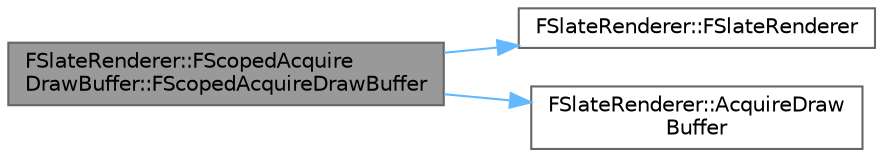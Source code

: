 digraph "FSlateRenderer::FScopedAcquireDrawBuffer::FScopedAcquireDrawBuffer"
{
 // INTERACTIVE_SVG=YES
 // LATEX_PDF_SIZE
  bgcolor="transparent";
  edge [fontname=Helvetica,fontsize=10,labelfontname=Helvetica,labelfontsize=10];
  node [fontname=Helvetica,fontsize=10,shape=box,height=0.2,width=0.4];
  rankdir="LR";
  Node1 [id="Node000001",label="FSlateRenderer::FScopedAcquire\lDrawBuffer::FScopedAcquireDrawBuffer",height=0.2,width=0.4,color="gray40", fillcolor="grey60", style="filled", fontcolor="black",tooltip=" "];
  Node1 -> Node2 [id="edge1_Node000001_Node000002",color="steelblue1",style="solid",tooltip=" "];
  Node2 [id="Node000002",label="FSlateRenderer::FSlateRenderer",height=0.2,width=0.4,color="grey40", fillcolor="white", style="filled",URL="$d4/d6a/classFSlateRenderer.html#a187346c95ab0503464c2328d7fc0a6e4",tooltip="Constructor."];
  Node1 -> Node3 [id="edge2_Node000001_Node000003",color="steelblue1",style="solid",tooltip=" "];
  Node3 [id="Node000003",label="FSlateRenderer::AcquireDraw\lBuffer",height=0.2,width=0.4,color="grey40", fillcolor="white", style="filled",URL="$d4/d6a/classFSlateRenderer.html#adb138ec386b074c8ef202778faee570b",tooltip="Returns a draw buffer that can be used by Slate windows to draw window elements."];
}
